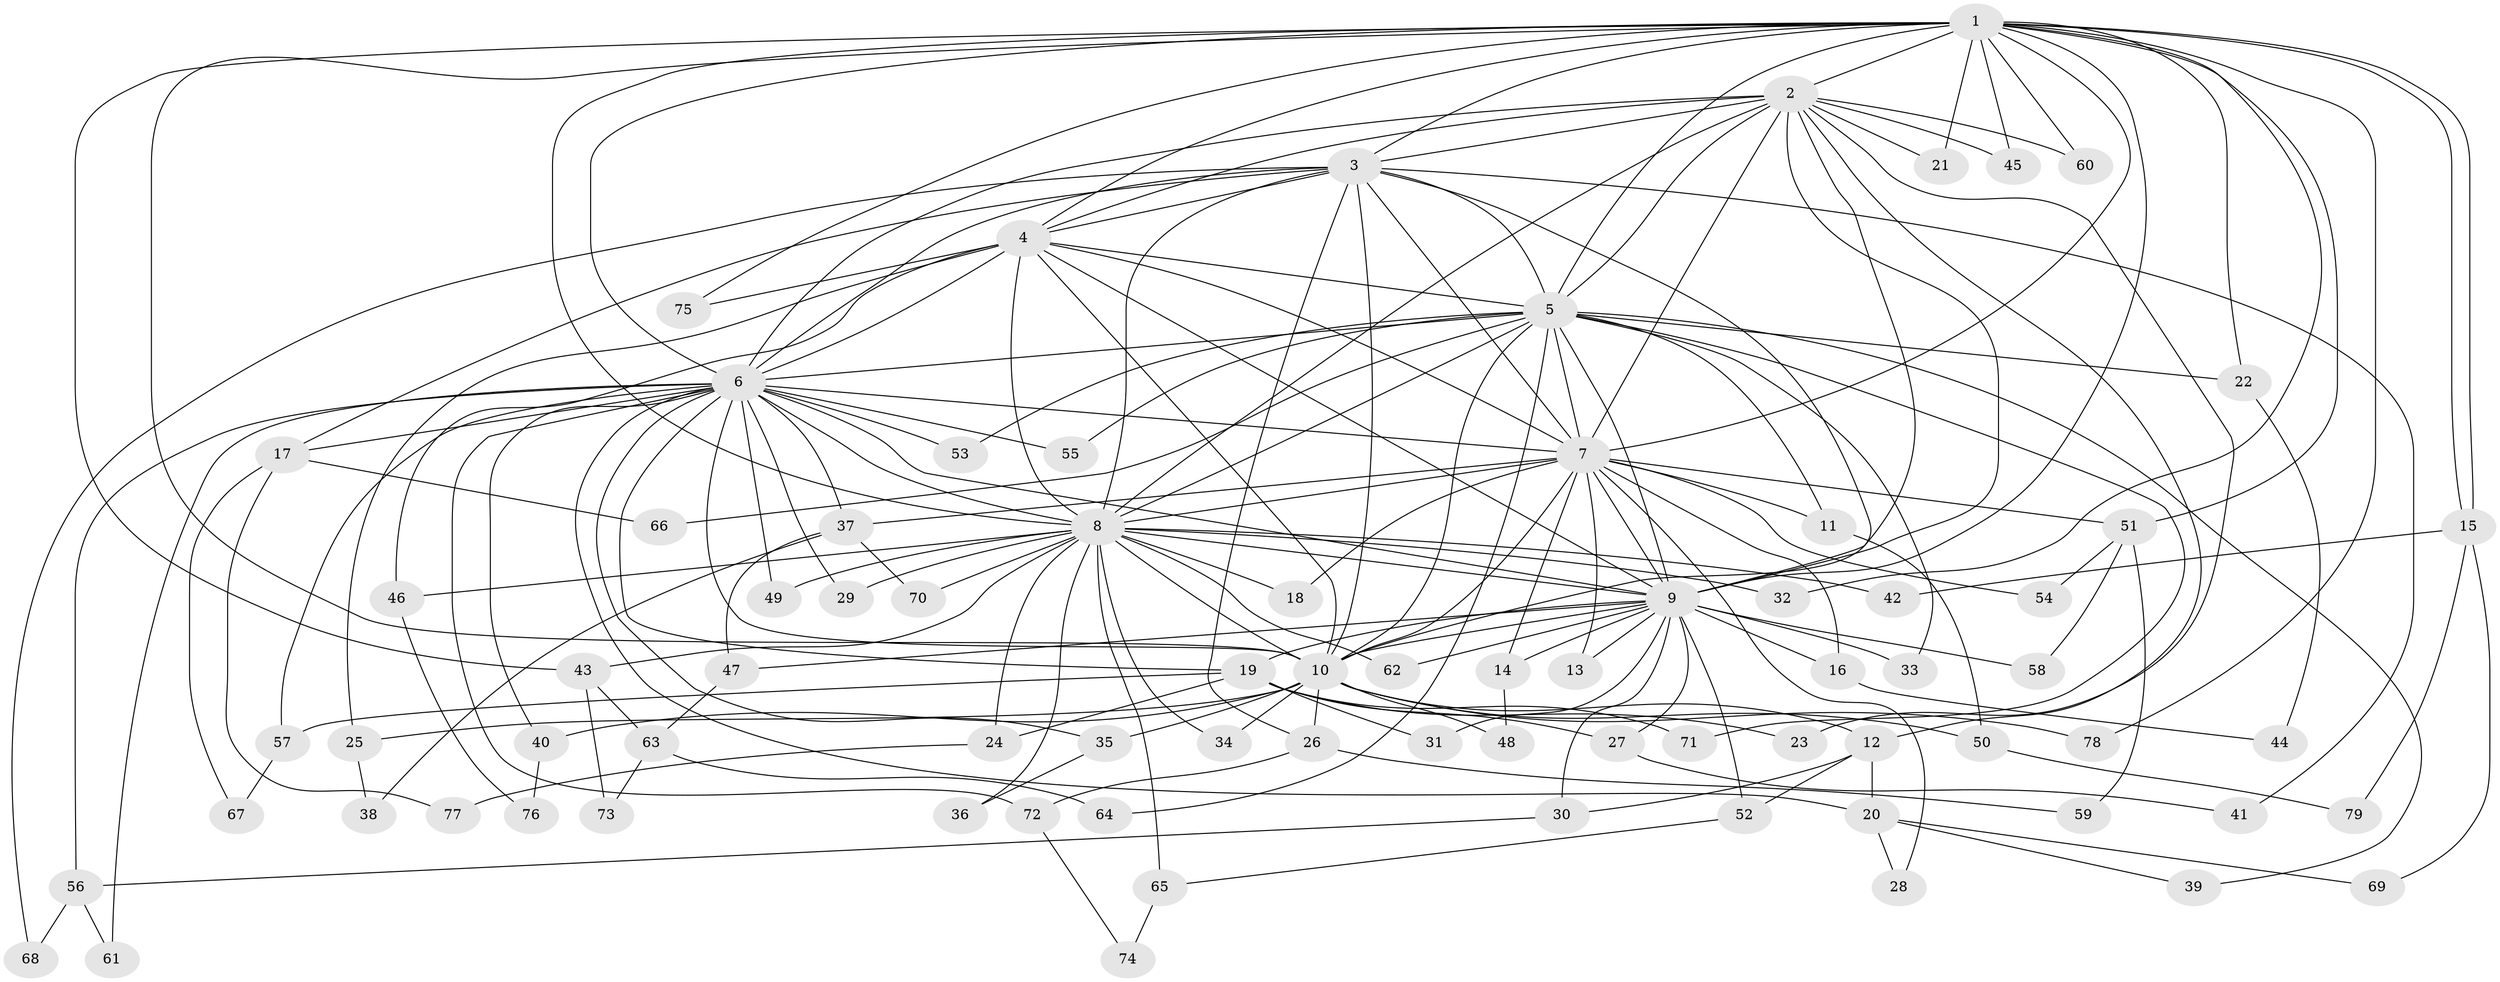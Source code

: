 // Generated by graph-tools (version 1.1) at 2025/25/03/09/25 03:25:50]
// undirected, 79 vertices, 183 edges
graph export_dot {
graph [start="1"]
  node [color=gray90,style=filled];
  1;
  2;
  3;
  4;
  5;
  6;
  7;
  8;
  9;
  10;
  11;
  12;
  13;
  14;
  15;
  16;
  17;
  18;
  19;
  20;
  21;
  22;
  23;
  24;
  25;
  26;
  27;
  28;
  29;
  30;
  31;
  32;
  33;
  34;
  35;
  36;
  37;
  38;
  39;
  40;
  41;
  42;
  43;
  44;
  45;
  46;
  47;
  48;
  49;
  50;
  51;
  52;
  53;
  54;
  55;
  56;
  57;
  58;
  59;
  60;
  61;
  62;
  63;
  64;
  65;
  66;
  67;
  68;
  69;
  70;
  71;
  72;
  73;
  74;
  75;
  76;
  77;
  78;
  79;
  1 -- 2;
  1 -- 3;
  1 -- 4;
  1 -- 5;
  1 -- 6;
  1 -- 7;
  1 -- 8;
  1 -- 9;
  1 -- 10;
  1 -- 15;
  1 -- 15;
  1 -- 21;
  1 -- 22;
  1 -- 32;
  1 -- 43;
  1 -- 45;
  1 -- 51;
  1 -- 60;
  1 -- 75;
  1 -- 78;
  2 -- 3;
  2 -- 4;
  2 -- 5;
  2 -- 6;
  2 -- 7;
  2 -- 8;
  2 -- 9;
  2 -- 10;
  2 -- 12;
  2 -- 21;
  2 -- 23;
  2 -- 45;
  2 -- 60;
  3 -- 4;
  3 -- 5;
  3 -- 6;
  3 -- 7;
  3 -- 8;
  3 -- 9;
  3 -- 10;
  3 -- 17;
  3 -- 26;
  3 -- 41;
  3 -- 68;
  4 -- 5;
  4 -- 6;
  4 -- 7;
  4 -- 8;
  4 -- 9;
  4 -- 10;
  4 -- 25;
  4 -- 46;
  4 -- 75;
  5 -- 6;
  5 -- 7;
  5 -- 8;
  5 -- 9;
  5 -- 10;
  5 -- 11;
  5 -- 22;
  5 -- 33;
  5 -- 39;
  5 -- 53;
  5 -- 55;
  5 -- 64;
  5 -- 66;
  5 -- 71;
  6 -- 7;
  6 -- 8;
  6 -- 9;
  6 -- 10;
  6 -- 17;
  6 -- 19;
  6 -- 20;
  6 -- 29;
  6 -- 35;
  6 -- 37;
  6 -- 40;
  6 -- 49;
  6 -- 53;
  6 -- 55;
  6 -- 56;
  6 -- 57;
  6 -- 61;
  6 -- 72;
  7 -- 8;
  7 -- 9;
  7 -- 10;
  7 -- 11;
  7 -- 13;
  7 -- 14;
  7 -- 16;
  7 -- 18;
  7 -- 28;
  7 -- 37;
  7 -- 51;
  7 -- 54;
  8 -- 9;
  8 -- 10;
  8 -- 18;
  8 -- 24;
  8 -- 29;
  8 -- 32;
  8 -- 34;
  8 -- 36;
  8 -- 42;
  8 -- 43;
  8 -- 46;
  8 -- 49;
  8 -- 62;
  8 -- 65;
  8 -- 70;
  9 -- 10;
  9 -- 13;
  9 -- 14;
  9 -- 16;
  9 -- 19;
  9 -- 27;
  9 -- 30;
  9 -- 31;
  9 -- 33;
  9 -- 47;
  9 -- 52;
  9 -- 58;
  9 -- 62;
  10 -- 12;
  10 -- 25;
  10 -- 26;
  10 -- 34;
  10 -- 35;
  10 -- 40;
  10 -- 48;
  10 -- 50;
  10 -- 78;
  11 -- 50;
  12 -- 20;
  12 -- 30;
  12 -- 52;
  14 -- 48;
  15 -- 42;
  15 -- 69;
  15 -- 79;
  16 -- 44;
  17 -- 66;
  17 -- 67;
  17 -- 77;
  19 -- 23;
  19 -- 24;
  19 -- 27;
  19 -- 31;
  19 -- 57;
  19 -- 71;
  20 -- 28;
  20 -- 39;
  20 -- 69;
  22 -- 44;
  24 -- 77;
  25 -- 38;
  26 -- 59;
  26 -- 72;
  27 -- 41;
  30 -- 56;
  35 -- 36;
  37 -- 38;
  37 -- 47;
  37 -- 70;
  40 -- 76;
  43 -- 63;
  43 -- 73;
  46 -- 76;
  47 -- 63;
  50 -- 79;
  51 -- 54;
  51 -- 58;
  51 -- 59;
  52 -- 65;
  56 -- 61;
  56 -- 68;
  57 -- 67;
  63 -- 64;
  63 -- 73;
  65 -- 74;
  72 -- 74;
}
